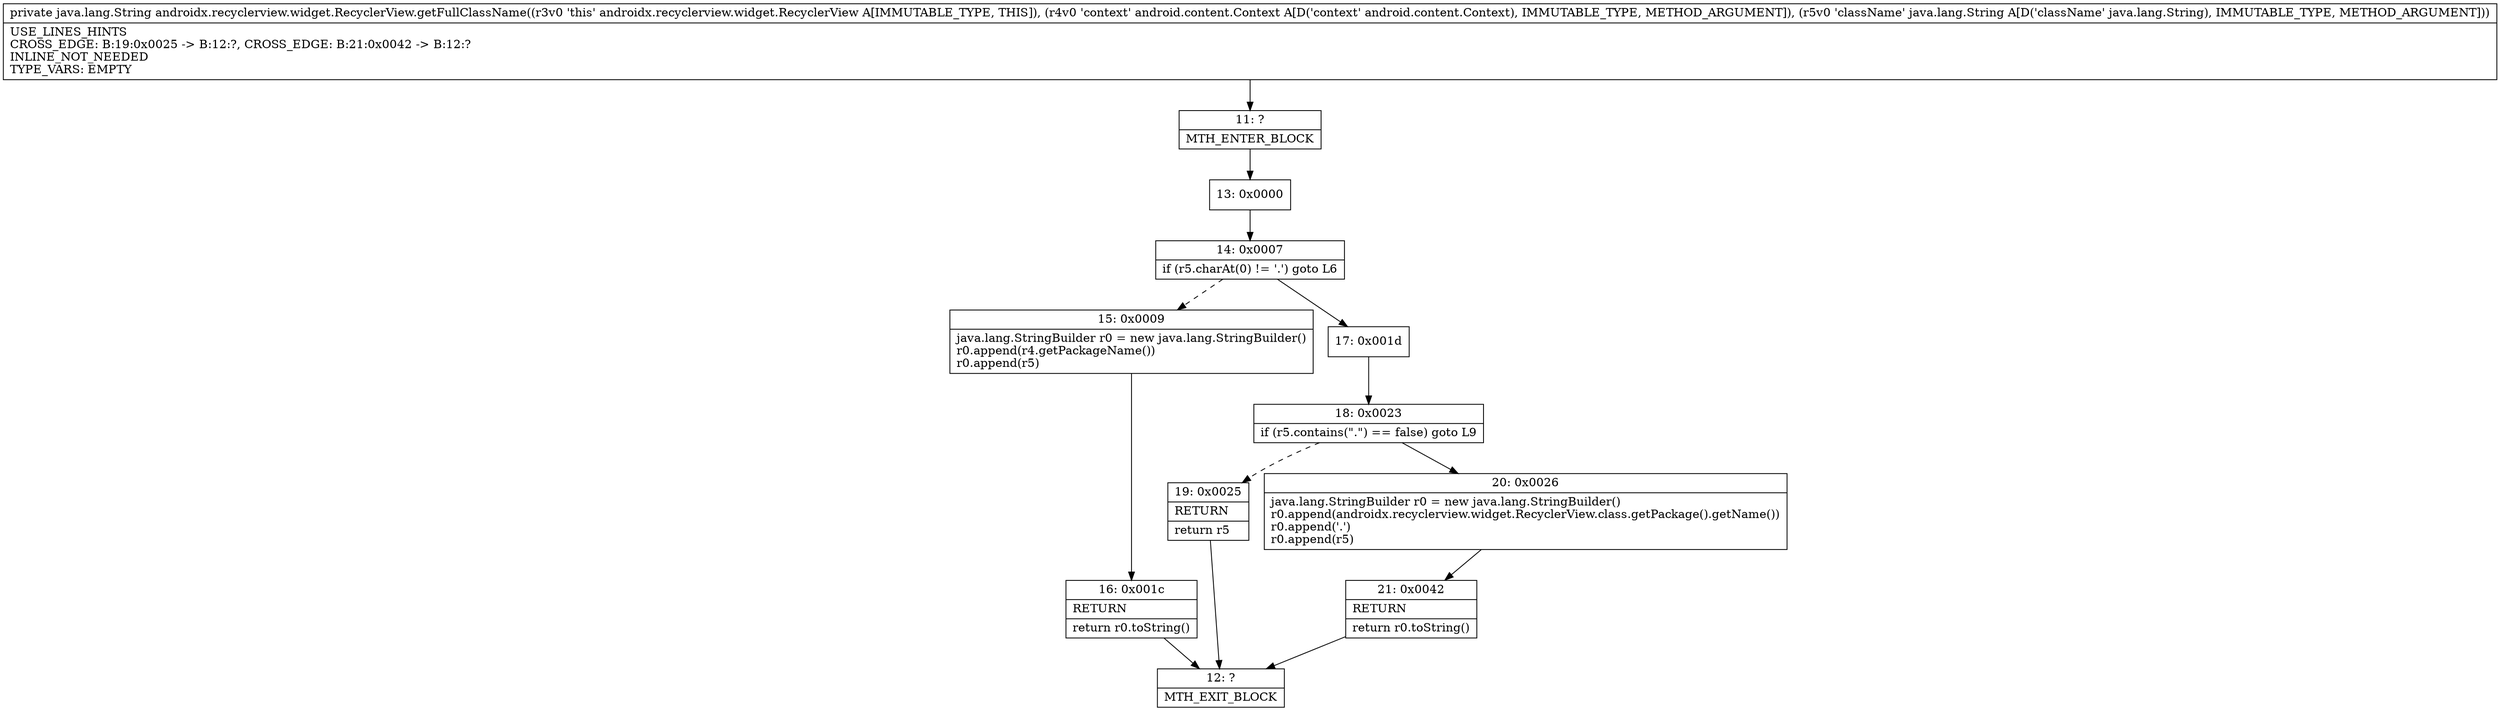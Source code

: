 digraph "CFG forandroidx.recyclerview.widget.RecyclerView.getFullClassName(Landroid\/content\/Context;Ljava\/lang\/String;)Ljava\/lang\/String;" {
Node_11 [shape=record,label="{11\:\ ?|MTH_ENTER_BLOCK\l}"];
Node_13 [shape=record,label="{13\:\ 0x0000}"];
Node_14 [shape=record,label="{14\:\ 0x0007|if (r5.charAt(0) != '.') goto L6\l}"];
Node_15 [shape=record,label="{15\:\ 0x0009|java.lang.StringBuilder r0 = new java.lang.StringBuilder()\lr0.append(r4.getPackageName())\lr0.append(r5)\l}"];
Node_16 [shape=record,label="{16\:\ 0x001c|RETURN\l|return r0.toString()\l}"];
Node_12 [shape=record,label="{12\:\ ?|MTH_EXIT_BLOCK\l}"];
Node_17 [shape=record,label="{17\:\ 0x001d}"];
Node_18 [shape=record,label="{18\:\ 0x0023|if (r5.contains(\".\") == false) goto L9\l}"];
Node_19 [shape=record,label="{19\:\ 0x0025|RETURN\l|return r5\l}"];
Node_20 [shape=record,label="{20\:\ 0x0026|java.lang.StringBuilder r0 = new java.lang.StringBuilder()\lr0.append(androidx.recyclerview.widget.RecyclerView.class.getPackage().getName())\lr0.append('.')\lr0.append(r5)\l}"];
Node_21 [shape=record,label="{21\:\ 0x0042|RETURN\l|return r0.toString()\l}"];
MethodNode[shape=record,label="{private java.lang.String androidx.recyclerview.widget.RecyclerView.getFullClassName((r3v0 'this' androidx.recyclerview.widget.RecyclerView A[IMMUTABLE_TYPE, THIS]), (r4v0 'context' android.content.Context A[D('context' android.content.Context), IMMUTABLE_TYPE, METHOD_ARGUMENT]), (r5v0 'className' java.lang.String A[D('className' java.lang.String), IMMUTABLE_TYPE, METHOD_ARGUMENT]))  | USE_LINES_HINTS\lCROSS_EDGE: B:19:0x0025 \-\> B:12:?, CROSS_EDGE: B:21:0x0042 \-\> B:12:?\lINLINE_NOT_NEEDED\lTYPE_VARS: EMPTY\l}"];
MethodNode -> Node_11;Node_11 -> Node_13;
Node_13 -> Node_14;
Node_14 -> Node_15[style=dashed];
Node_14 -> Node_17;
Node_15 -> Node_16;
Node_16 -> Node_12;
Node_17 -> Node_18;
Node_18 -> Node_19[style=dashed];
Node_18 -> Node_20;
Node_19 -> Node_12;
Node_20 -> Node_21;
Node_21 -> Node_12;
}

